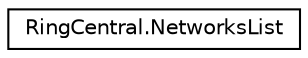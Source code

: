 digraph "Graphical Class Hierarchy"
{
 // LATEX_PDF_SIZE
  edge [fontname="Helvetica",fontsize="10",labelfontname="Helvetica",labelfontsize="10"];
  node [fontname="Helvetica",fontsize="10",shape=record];
  rankdir="LR";
  Node0 [label="RingCentral.NetworksList",height=0.2,width=0.4,color="black", fillcolor="white", style="filled",URL="$classRingCentral_1_1NetworksList.html",tooltip=" "];
}
